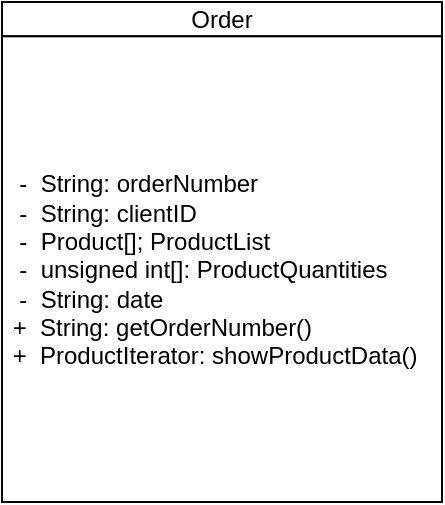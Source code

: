 <mxfile version="12.6.6" type="github">
  <diagram id="CLRaHryyYa0xOvTVhCor" name="Page-1">
    <mxGraphModel dx="706" dy="446" grid="1" gridSize="10" guides="1" tooltips="1" connect="1" arrows="1" fold="1" page="1" pageScale="1" pageWidth="850" pageHeight="1100" math="0" shadow="0">
      <root>
        <mxCell id="0"/>
        <mxCell id="1" parent="0"/>
        <mxCell id="xvll8Nh_N9pdd9aSw5_w-8" value="-" style="group" parent="1" vertex="1" connectable="0">
          <mxGeometry x="240" y="60" width="220" height="250" as="geometry"/>
        </mxCell>
        <mxCell id="xvll8Nh_N9pdd9aSw5_w-6" value="Order" style="text;html=1;align=center;verticalAlign=middle;whiteSpace=wrap;rounded=0;strokeColor=#000000;fillColor=#ffffff;" parent="xvll8Nh_N9pdd9aSw5_w-8" vertex="1">
          <mxGeometry width="220.0" height="17.157" as="geometry"/>
        </mxCell>
        <mxCell id="xvll8Nh_N9pdd9aSw5_w-7" value="&amp;nbsp; -&amp;nbsp; String: orderNumber&lt;br&gt;&amp;nbsp; -&amp;nbsp; String: clientID&lt;br&gt;&amp;nbsp; -&amp;nbsp; Product[]; ProductList&lt;br&gt;&amp;nbsp; -&amp;nbsp; unsigned int[]: ProductQuantities&lt;br&gt;&amp;nbsp; -&amp;nbsp; String: date&lt;br&gt;&amp;nbsp;+&amp;nbsp; String: getOrderNumber()&lt;br&gt;&amp;nbsp;+&amp;nbsp; ProductIterator: showProductData()" style="text;html=1;align=left;verticalAlign=middle;whiteSpace=wrap;rounded=0;strokeColor=#000000;fillColor=#ffffff;" parent="xvll8Nh_N9pdd9aSw5_w-8" vertex="1">
          <mxGeometry y="17.155" width="220.0" height="232.845" as="geometry"/>
        </mxCell>
      </root>
    </mxGraphModel>
  </diagram>
</mxfile>
